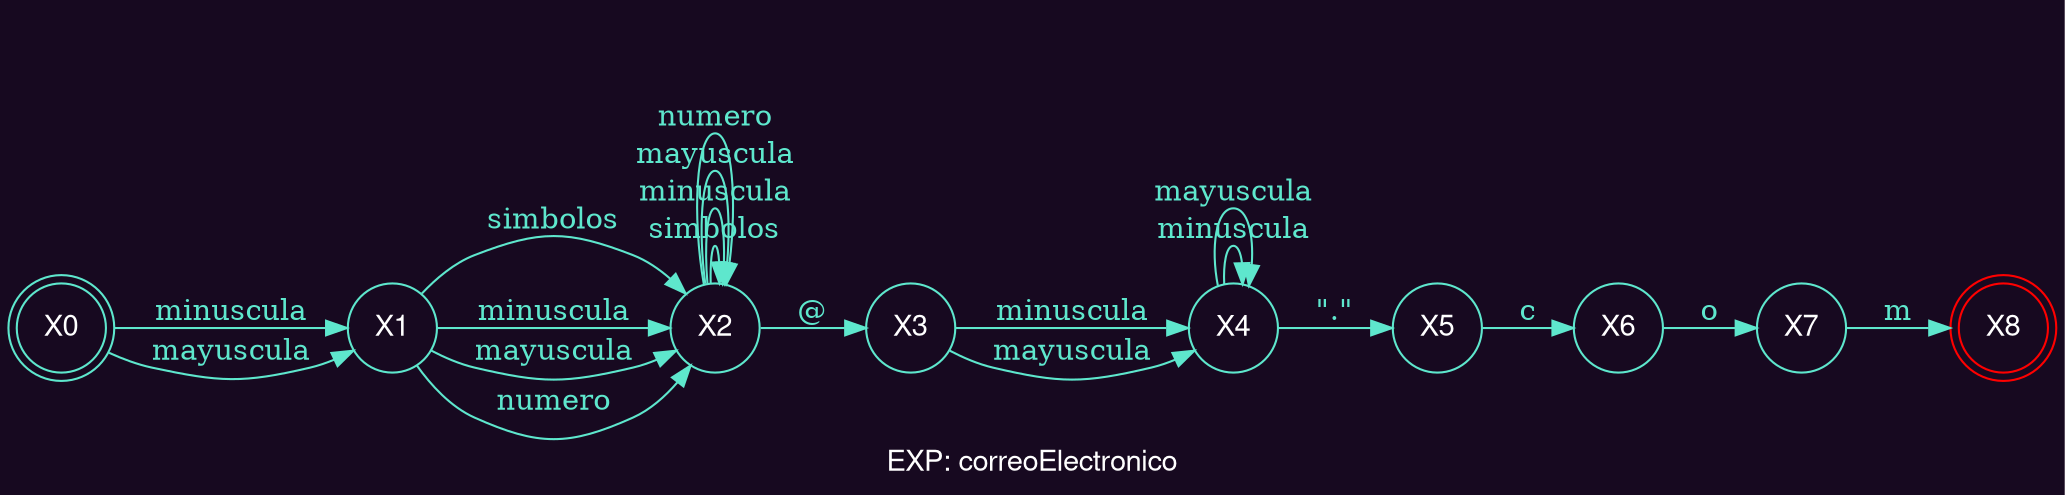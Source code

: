 digraph finite_state_machine {
    fontcolor="White"
    bgcolor="#170920"
	fontname="Helvetica,Arial,sans-serif"
	label="EXP: correoElectronico"
	node [fontname="Helvetica,Arial,sans-serif" fontcolor="white"  color="#5ee7cd"]
	rankdir=LR;
	node [shape = doublecircle]; X0 X8[color="red"] [color="red"];
    node [shape = circle];
	X0 -> X1 [label = "minuscula" color="#5ee7cd" fontcolor="#5ee7cd"];
	X0 -> X1 [label = "mayuscula" color="#5ee7cd" fontcolor="#5ee7cd"];
	X1 -> X2 [label = "simbolos" color="#5ee7cd" fontcolor="#5ee7cd"];
	X1 -> X2 [label = "minuscula" color="#5ee7cd" fontcolor="#5ee7cd"];
	X1 -> X2 [label = "mayuscula" color="#5ee7cd" fontcolor="#5ee7cd"];
	X1 -> X2 [label = "numero" color="#5ee7cd" fontcolor="#5ee7cd"];
	X2 -> X2 [label = "simbolos" color="#5ee7cd" fontcolor="#5ee7cd"];
	X2 -> X2 [label = "minuscula" color="#5ee7cd" fontcolor="#5ee7cd"];
	X2 -> X2 [label = "mayuscula" color="#5ee7cd" fontcolor="#5ee7cd"];
	X2 -> X2 [label = "numero" color="#5ee7cd" fontcolor="#5ee7cd"];
	X2 -> X3 [label = "@" color="#5ee7cd" fontcolor="#5ee7cd"];
	X3 -> X4 [label = "minuscula" color="#5ee7cd" fontcolor="#5ee7cd"];
	X3 -> X4 [label = "mayuscula" color="#5ee7cd" fontcolor="#5ee7cd"];
	X4 -> X4 [label = "minuscula" color="#5ee7cd" fontcolor="#5ee7cd"];
	X4 -> X4 [label = "mayuscula" color="#5ee7cd" fontcolor="#5ee7cd"];
	X4 -> X5 [label = "\".\"" color="#5ee7cd" fontcolor="#5ee7cd"];
	X5 -> X6 [label = "c" color="#5ee7cd" fontcolor="#5ee7cd"];
	X6 -> X7 [label = "o" color="#5ee7cd" fontcolor="#5ee7cd"];
	X7 -> X8 [label = "m" color="#5ee7cd" fontcolor="#5ee7cd"];
}
